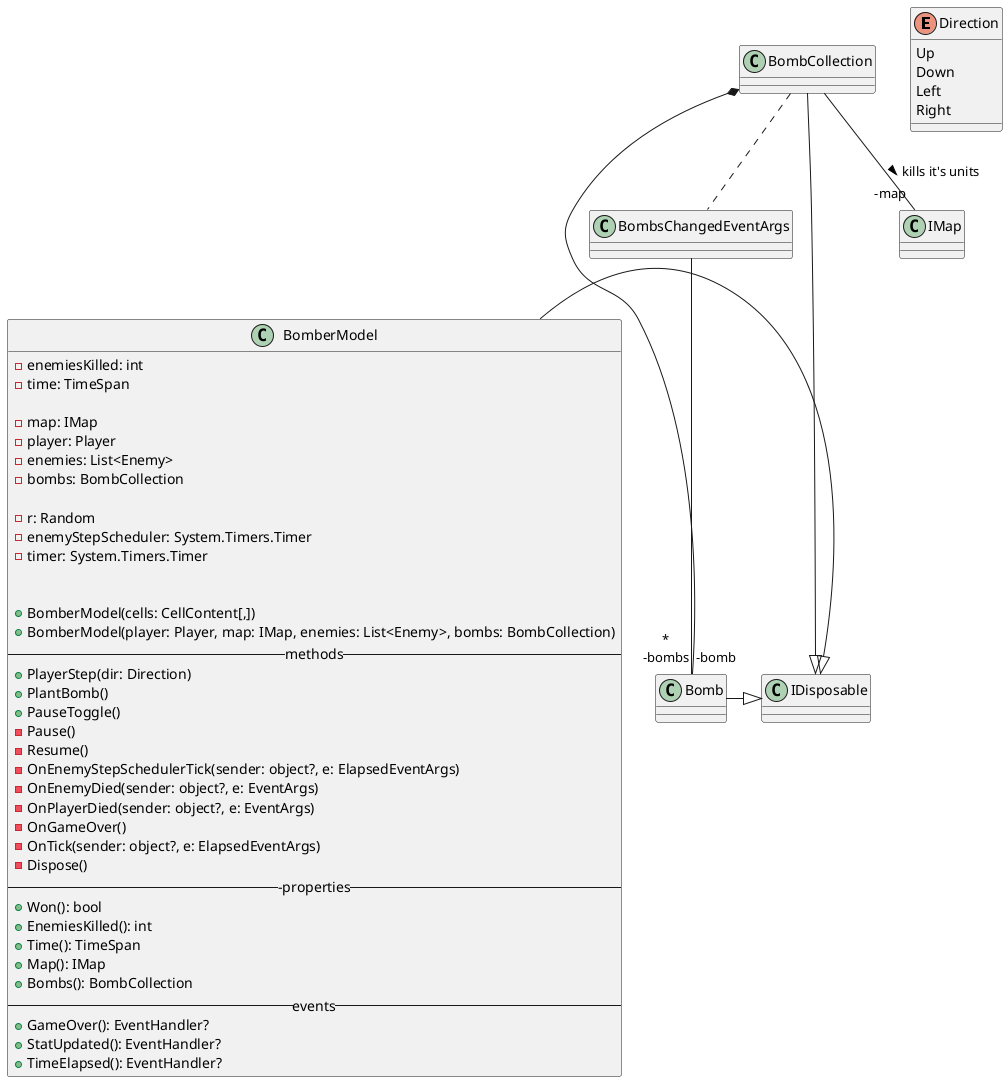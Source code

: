 @startuml




enum Direction {
    Up
    Down
    Left
    Right
}




class BomberModel {
    - enemiesKilled: int
    - time: TimeSpan

    - map: IMap
    - player: Player
    - enemies: List<Enemy>
    - bombs: BombCollection
    
    - r: Random
    - enemyStepScheduler: System.Timers.Timer
    - timer: System.Timers.Timer

    
    + BomberModel(cells: CellContent[,])
    + BomberModel(player: Player, map: IMap, enemies: List<Enemy>, bombs: BombCollection)
    --methods--
    + PlayerStep(dir: Direction)
    + PlantBomb()
    + PauseToggle()
    - Pause()
    - Resume()
    - OnEnemyStepSchedulerTick(sender: object?, e: ElapsedEventArgs)
    - OnEnemyDied(sender: object?, e: EventArgs)
    - OnPlayerDied(sender: object?, e: EventArgs)
    - OnGameOver()
    - OnTick(sender: object?, e: ElapsedEventArgs)
    - Dispose()
    ---properties--
    + Won(): bool
    + EnemiesKilled(): int
    + Time(): TimeSpan
    + Map(): IMap
    + Bombs(): BombCollection
    --events--
    + GameOver(): EventHandler?
    + StatUpdated(): EventHandler?
    + TimeElapsed(): EventHandler?
}

BomberModel -|> IDisposable

BombCollection -|> IDisposable
BombsChangedEventArgs -- "-bomb" Bomb
BombCollection .. BombsChangedEventArgs
BombCollection *-- "*\n-bombs" Bomb
BombCollection -- "-map" IMap: kills it's units >

Bomb -|> IDisposable






@enduml